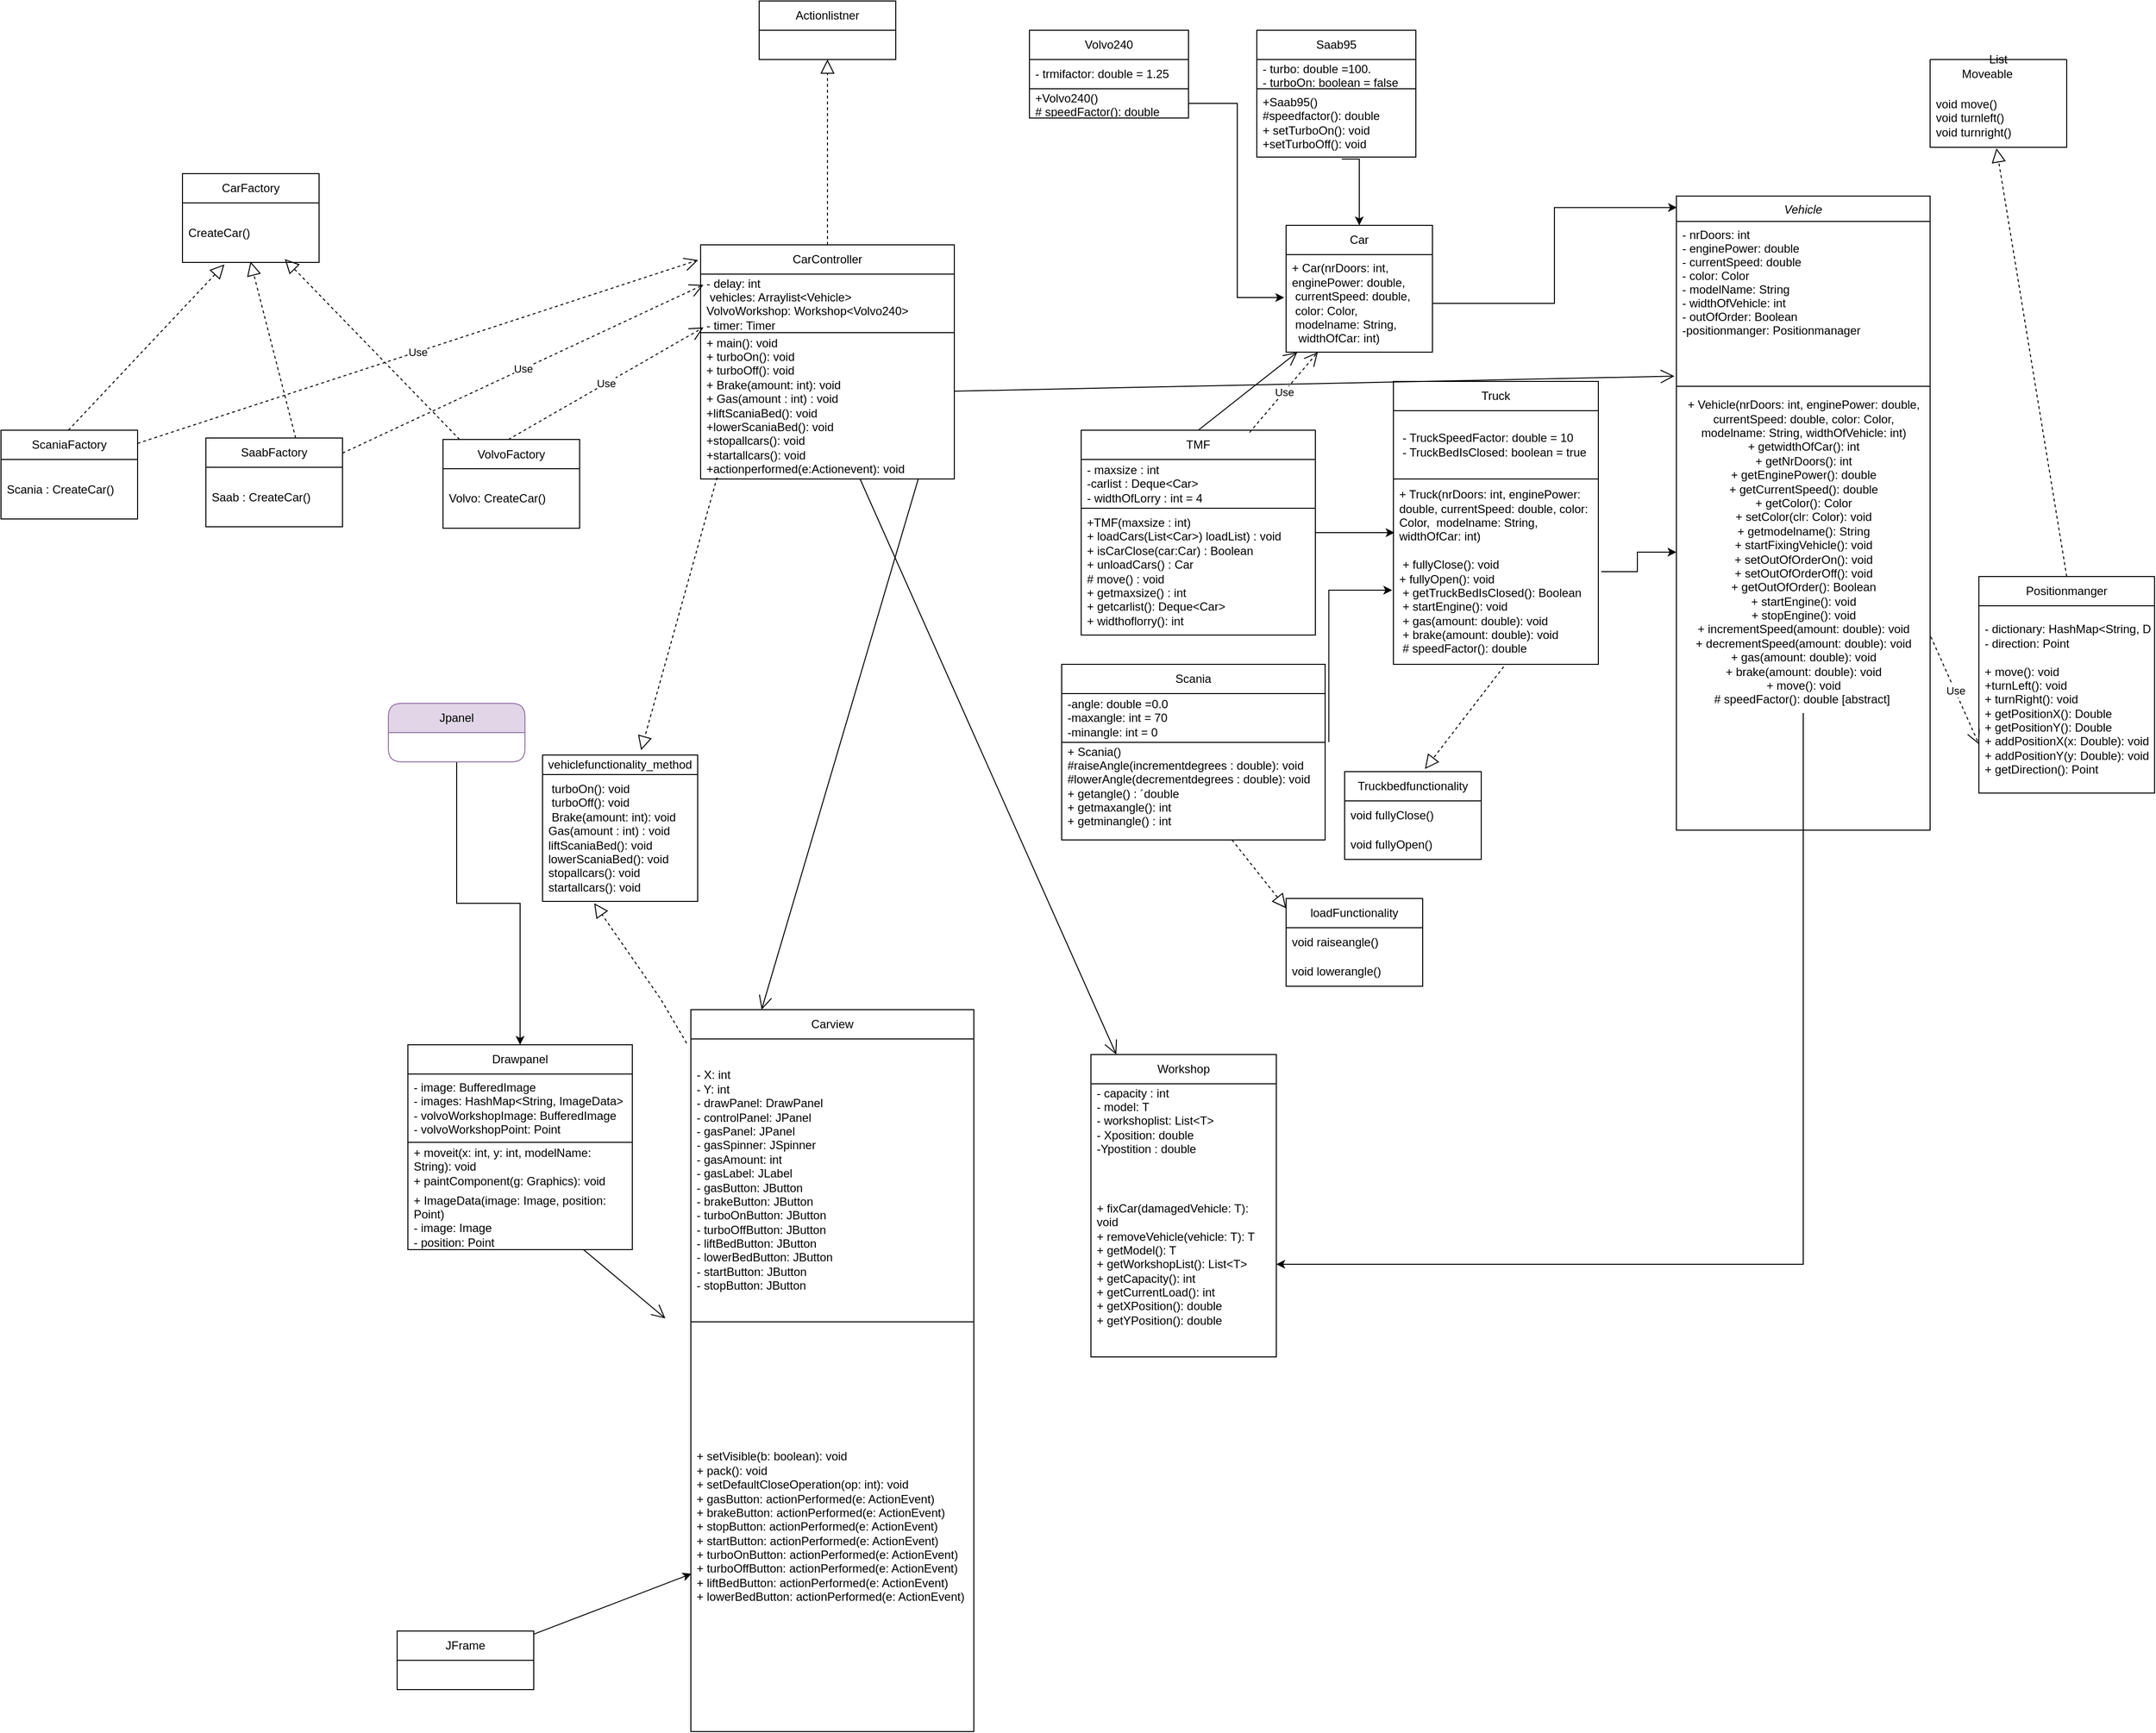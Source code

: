 <mxfile>
    <diagram id="C5RBs43oDa-KdzZeNtuy" name="Page-1">
        <mxGraphModel dx="2649" dy="1343" grid="0" gridSize="10" guides="1" tooltips="1" connect="1" arrows="1" fold="1" page="0" pageScale="1" pageWidth="827" pageHeight="1169" background="none" math="0" shadow="0">
            <root>
                <mxCell id="WIyWlLk6GJQsqaUBKTNV-0"/>
                <mxCell id="WIyWlLk6GJQsqaUBKTNV-1" parent="WIyWlLk6GJQsqaUBKTNV-0"/>
                <mxCell id="zkfFHV4jXpPFQw0GAbJ--0" value="Vehicle" style="swimlane;fontStyle=2;align=center;verticalAlign=top;childLayout=stackLayout;horizontal=1;startSize=26;horizontalStack=0;resizeParent=1;resizeLast=0;collapsible=1;marginBottom=0;rounded=0;shadow=0;strokeWidth=1;" parent="WIyWlLk6GJQsqaUBKTNV-1" vertex="1">
                    <mxGeometry x="180" y="-270" width="260" height="650" as="geometry">
                        <mxRectangle x="230" y="140" width="160" height="26" as="alternateBounds"/>
                    </mxGeometry>
                </mxCell>
                <mxCell id="zkfFHV4jXpPFQw0GAbJ--1" value="- nrDoors: int                                       &#xa;  - enginePower: double                                &#xa;  - currentSpeed: double                               &#xa;  - color: Color                                       &#xa;  - modelName: String                                  &#xa;  - widthOfVehicle: int&#xa;  - outOfOrder: Boolean&#xa;-positionmanger: Positionmanager" style="text;align=left;verticalAlign=top;spacingLeft=4;spacingRight=4;overflow=hidden;rotatable=0;points=[[0,0.5],[1,0.5]];portConstraint=eastwest;" parent="zkfFHV4jXpPFQw0GAbJ--0" vertex="1">
                    <mxGeometry y="26" width="260" height="164" as="geometry"/>
                </mxCell>
                <mxCell id="zkfFHV4jXpPFQw0GAbJ--4" value="" style="line;html=1;strokeWidth=1;align=left;verticalAlign=middle;spacingTop=-1;spacingLeft=3;spacingRight=3;rotatable=0;labelPosition=right;points=[];portConstraint=eastwest;" parent="zkfFHV4jXpPFQw0GAbJ--0" vertex="1">
                    <mxGeometry y="190" width="260" height="10" as="geometry"/>
                </mxCell>
                <mxCell id="5mUnr2l8FiMVsgKl3YdA-2" value="+ Vehicle(nrDoors: &lt;span class=&quot;hljs-type&quot;&gt;int&lt;/span&gt;, enginePower: &lt;span class=&quot;hljs-type&quot;&gt;double&lt;/span&gt;,         &lt;br&gt;             currentSpeed: &lt;span class=&quot;hljs-type&quot;&gt;double&lt;/span&gt;, color: Color,        &lt;br&gt;             modelname: String, widthOfVehicle: &lt;span class=&quot;hljs-type&quot;&gt;int&lt;/span&gt;)    &lt;br&gt;   + getwidthOfCar(): &lt;span class=&quot;hljs-type&quot;&gt;int&lt;/span&gt;                               &lt;br&gt;   + getNrDoors(): &lt;span class=&quot;hljs-type&quot;&gt;int&lt;/span&gt;                                  &lt;br&gt;   + getEnginePower(): &lt;span class=&quot;hljs-type&quot;&gt;double&lt;/span&gt;                           &lt;br&gt;   + getCurrentSpeed(): &lt;span class=&quot;hljs-type&quot;&gt;double&lt;/span&gt;                          &lt;br&gt;   + getColor(): Color                                  &lt;br&gt;   + setColor(clr: Color): &lt;span class=&quot;hljs-type&quot;&gt;void&lt;/span&gt;                         &lt;br&gt;   + getmodelname(): String                             &lt;br&gt;   + startFixingVehicle(): &lt;span class=&quot;hljs-type&quot;&gt;void&lt;/span&gt;                         &lt;br&gt;   + setOutOfOrderOn(): &lt;span class=&quot;hljs-type&quot;&gt;void&lt;/span&gt;                            &lt;br&gt;   + setOutOfOrderOff(): &lt;span class=&quot;hljs-type&quot;&gt;void&lt;/span&gt;                           &lt;br&gt;   + getOutOfOrder(): &lt;span class=&quot;hljs-type&quot;&gt;Boolean&lt;/span&gt;                           &lt;br&gt;   + startEngine(): &lt;span class=&quot;hljs-type&quot;&gt;void&lt;/span&gt;                                &lt;br&gt;   + stopEngine(): &lt;span class=&quot;hljs-type&quot;&gt;void&lt;/span&gt;                                 &lt;br&gt;   + incrementSpeed(amount: &lt;span class=&quot;hljs-type&quot;&gt;double&lt;/span&gt;): &lt;span class=&quot;hljs-type&quot;&gt;void&lt;/span&gt;              &lt;br&gt;   + decrementSpeed(amount: &lt;span class=&quot;hljs-type&quot;&gt;double&lt;/span&gt;): &lt;span class=&quot;hljs-type&quot;&gt;void&lt;/span&gt;              &lt;br&gt;   + gas(amount: &lt;span class=&quot;hljs-type&quot;&gt;double&lt;/span&gt;): &lt;span class=&quot;hljs-type&quot;&gt;void&lt;/span&gt;                          &lt;br&gt;   + brake(amount: &lt;span class=&quot;hljs-type&quot;&gt;double&lt;/span&gt;): &lt;span class=&quot;hljs-type&quot;&gt;void&lt;/span&gt;                        &lt;br&gt;   + &lt;span class=&quot;hljs-keyword&quot;&gt;move&lt;/span&gt;(): &lt;span class=&quot;hljs-type&quot;&gt;void&lt;/span&gt;&lt;br&gt;   # speedFactor(): &lt;span class=&quot;hljs-type&quot;&gt;double&lt;/span&gt; [abstract]&amp;nbsp;" style="text;html=1;align=center;verticalAlign=middle;resizable=0;points=[];autosize=1;strokeColor=none;fillColor=none;" parent="zkfFHV4jXpPFQw0GAbJ--0" vertex="1">
                    <mxGeometry y="200" width="260" height="330" as="geometry"/>
                </mxCell>
                <mxCell id="5mUnr2l8FiMVsgKl3YdA-3" value="Car" style="swimlane;fontStyle=0;childLayout=stackLayout;horizontal=1;startSize=30;horizontalStack=0;resizeParent=1;resizeParentMax=0;resizeLast=0;collapsible=1;marginBottom=0;whiteSpace=wrap;html=1;" parent="WIyWlLk6GJQsqaUBKTNV-1" vertex="1">
                    <mxGeometry x="-220" y="-240" width="150" height="130" as="geometry">
                        <mxRectangle x="-220" y="-160" width="60" height="30" as="alternateBounds"/>
                    </mxGeometry>
                </mxCell>
                <mxCell id="5mUnr2l8FiMVsgKl3YdA-4" value="+ Car(nrDoors: &lt;span class=&quot;hljs-type&quot;&gt;int&lt;/span&gt;,&amp;nbsp;&lt;br&gt;enginePower: &lt;span class=&quot;hljs-type&quot;&gt;double&lt;/span&gt;,&amp;nbsp;&lt;br&gt;&amp;nbsp;currentSpeed: &lt;span class=&quot;hljs-type&quot;&gt;double&lt;/span&gt;,&lt;br&gt;&amp;nbsp;color: Color,&amp;nbsp;&lt;br&gt;&amp;nbsp;modelname: String,&amp;nbsp;&lt;br&gt;&amp;nbsp; widthOfCar: &lt;span class=&quot;hljs-type&quot;&gt;int&lt;/span&gt;)&amp;nbsp;&amp;nbsp;" style="text;strokeColor=none;fillColor=none;align=left;verticalAlign=middle;spacingLeft=4;spacingRight=4;overflow=hidden;points=[[0,0.5],[1,0.5]];portConstraint=eastwest;rotatable=0;whiteSpace=wrap;html=1;" parent="5mUnr2l8FiMVsgKl3YdA-3" vertex="1">
                    <mxGeometry y="30" width="150" height="100" as="geometry"/>
                </mxCell>
                <mxCell id="5mUnr2l8FiMVsgKl3YdA-10" style="edgeStyle=orthogonalEdgeStyle;rounded=0;orthogonalLoop=1;jettySize=auto;html=1;exitX=1;exitY=0.5;exitDx=0;exitDy=0;entryX=0.002;entryY=0.018;entryDx=0;entryDy=0;entryPerimeter=0;" parent="WIyWlLk6GJQsqaUBKTNV-1" source="5mUnr2l8FiMVsgKl3YdA-4" target="zkfFHV4jXpPFQw0GAbJ--0" edge="1">
                    <mxGeometry relative="1" as="geometry"/>
                </mxCell>
                <mxCell id="5mUnr2l8FiMVsgKl3YdA-11" value="Truck" style="swimlane;fontStyle=0;childLayout=stackLayout;horizontal=1;startSize=30;horizontalStack=0;resizeParent=1;resizeParentMax=0;resizeLast=0;collapsible=1;marginBottom=0;whiteSpace=wrap;html=1;" parent="WIyWlLk6GJQsqaUBKTNV-1" vertex="1">
                    <mxGeometry x="-110" y="-80" width="210" height="290" as="geometry"/>
                </mxCell>
                <mxCell id="5mUnr2l8FiMVsgKl3YdA-12" value="&amp;nbsp;- TruckSpeedFactor: &lt;span class=&quot;hljs-type&quot;&gt;double&lt;/span&gt; = &lt;span class=&quot;hljs-number&quot;&gt;10&lt;/span&gt;&amp;nbsp;&lt;br&gt;&amp;nbsp;- TruckBedIsClosed: &lt;span class=&quot;hljs-type&quot;&gt;boolean&lt;/span&gt; = true" style="text;strokeColor=none;fillColor=none;align=left;verticalAlign=middle;spacingLeft=4;spacingRight=4;overflow=hidden;points=[[0,0.5],[1,0.5]];portConstraint=eastwest;rotatable=0;whiteSpace=wrap;html=1;" parent="5mUnr2l8FiMVsgKl3YdA-11" vertex="1">
                    <mxGeometry y="30" width="210" height="70" as="geometry"/>
                </mxCell>
                <mxCell id="5mUnr2l8FiMVsgKl3YdA-14" value="+ Truck(nrDoors: &lt;span class=&quot;hljs-type&quot;&gt;int&lt;/span&gt;, enginePower: &lt;span class=&quot;hljs-type&quot;&gt;double&lt;/span&gt;, currentSpeed: &lt;span class=&quot;hljs-type&quot;&gt;double&lt;/span&gt;, color: Color,&amp;nbsp;&amp;nbsp;modelname: String, widthOfCar: &lt;span class=&quot;hljs-type&quot;&gt;int&lt;/span&gt;)&amp;nbsp;&lt;div&gt;&lt;br&gt;&lt;/div&gt;&lt;div&gt;&amp;nbsp;+ fullyClose(): &lt;span class=&quot;hljs-type&quot;&gt;void&lt;/span&gt;&amp;nbsp;&amp;nbsp;&lt;/div&gt;&lt;div&gt;+ fullyOpen(): &lt;span class=&quot;hljs-type&quot;&gt;void&lt;/span&gt;&amp;nbsp;&lt;/div&gt;&lt;div&gt;&amp;nbsp;+ getTruckBedIsClosed(): &lt;span class=&quot;hljs-type&quot;&gt;Boolean&lt;/span&gt;&amp;nbsp;&lt;br&gt;&amp;nbsp;+ startEngine(): &lt;span class=&quot;hljs-type&quot;&gt;void&lt;/span&gt;&amp;nbsp;&lt;br&gt;&amp;nbsp;+ gas(amount: &lt;span class=&quot;hljs-type&quot;&gt;double&lt;/span&gt;): &lt;span class=&quot;hljs-type&quot;&gt;void&lt;/span&gt;&amp;nbsp;&lt;br&gt;&amp;nbsp;+ brake(amount: &lt;span class=&quot;hljs-type&quot;&gt;double&lt;/span&gt;): &lt;span class=&quot;hljs-type&quot;&gt;void&lt;/span&gt;&amp;nbsp;&lt;br&gt;&amp;nbsp;# speedFactor(): &lt;span class=&quot;hljs-type&quot;&gt;double&lt;/span&gt;&lt;/div&gt;" style="text;strokeColor=default;fillColor=none;align=left;verticalAlign=middle;spacingLeft=4;spacingRight=4;overflow=hidden;points=[[0,0.5],[1,0.5]];portConstraint=eastwest;rotatable=0;whiteSpace=wrap;html=1;perimeterSpacing=3;" parent="5mUnr2l8FiMVsgKl3YdA-11" vertex="1">
                    <mxGeometry y="100" width="210" height="190" as="geometry"/>
                </mxCell>
                <mxCell id="5mUnr2l8FiMVsgKl3YdA-16" style="edgeStyle=orthogonalEdgeStyle;rounded=0;orthogonalLoop=1;jettySize=auto;html=1;exitX=1;exitY=0.5;exitDx=0;exitDy=0;" parent="WIyWlLk6GJQsqaUBKTNV-1" source="5mUnr2l8FiMVsgKl3YdA-14" target="5mUnr2l8FiMVsgKl3YdA-2" edge="1">
                    <mxGeometry relative="1" as="geometry"/>
                </mxCell>
                <mxCell id="5mUnr2l8FiMVsgKl3YdA-18" value="Truckbedfunctionality" style="swimlane;fontStyle=0;childLayout=stackLayout;horizontal=1;startSize=30;horizontalStack=0;resizeParent=1;resizeParentMax=0;resizeLast=0;collapsible=1;marginBottom=0;whiteSpace=wrap;html=1;" parent="WIyWlLk6GJQsqaUBKTNV-1" vertex="1">
                    <mxGeometry x="-160" y="320" width="140" height="90" as="geometry"/>
                </mxCell>
                <mxCell id="5mUnr2l8FiMVsgKl3YdA-19" value="void fullyClose()" style="text;strokeColor=none;fillColor=none;align=left;verticalAlign=middle;spacingLeft=4;spacingRight=4;overflow=hidden;points=[[0,0.5],[1,0.5]];portConstraint=eastwest;rotatable=0;whiteSpace=wrap;html=1;" parent="5mUnr2l8FiMVsgKl3YdA-18" vertex="1">
                    <mxGeometry y="30" width="140" height="30" as="geometry"/>
                </mxCell>
                <mxCell id="5mUnr2l8FiMVsgKl3YdA-20" value="void fullyOpen()" style="text;strokeColor=none;fillColor=none;align=left;verticalAlign=middle;spacingLeft=4;spacingRight=4;overflow=hidden;points=[[0,0.5],[1,0.5]];portConstraint=eastwest;rotatable=0;whiteSpace=wrap;html=1;" parent="5mUnr2l8FiMVsgKl3YdA-18" vertex="1">
                    <mxGeometry y="60" width="140" height="30" as="geometry"/>
                </mxCell>
                <mxCell id="5mUnr2l8FiMVsgKl3YdA-24" value="" style="endArrow=block;dashed=1;endFill=0;endSize=12;html=1;rounded=0;entryX=0.588;entryY=-0.03;entryDx=0;entryDy=0;entryPerimeter=0;exitX=0.537;exitY=0.997;exitDx=0;exitDy=0;exitPerimeter=0;" parent="WIyWlLk6GJQsqaUBKTNV-1" source="5mUnr2l8FiMVsgKl3YdA-14" target="5mUnr2l8FiMVsgKl3YdA-18" edge="1">
                    <mxGeometry width="160" relative="1" as="geometry">
                        <mxPoint x="-195" y="280" as="sourcePoint"/>
                        <mxPoint x="-35" y="280" as="targetPoint"/>
                    </mxGeometry>
                </mxCell>
                <mxCell id="5mUnr2l8FiMVsgKl3YdA-25" value="List" style="swimlane;fontStyle=0;childLayout=stackLayout;horizontal=1;startSize=0;horizontalStack=0;resizeParent=1;resizeParentMax=0;resizeLast=0;collapsible=1;marginBottom=0;whiteSpace=wrap;html=1;" parent="WIyWlLk6GJQsqaUBKTNV-1" vertex="1">
                    <mxGeometry x="440" y="-410" width="140" height="90" as="geometry"/>
                </mxCell>
                <mxCell id="5mUnr2l8FiMVsgKl3YdA-26" value="&amp;nbsp; &amp;nbsp; &amp;nbsp; &amp;nbsp; Moveable" style="text;strokeColor=none;fillColor=none;align=left;verticalAlign=middle;spacingLeft=4;spacingRight=4;overflow=hidden;points=[[0,0.5],[1,0.5]];portConstraint=eastwest;rotatable=0;whiteSpace=wrap;html=1;" parent="5mUnr2l8FiMVsgKl3YdA-25" vertex="1">
                    <mxGeometry width="140" height="30" as="geometry"/>
                </mxCell>
                <mxCell id="5mUnr2l8FiMVsgKl3YdA-27" value="void move()&lt;div&gt;void turnleft()&lt;/div&gt;&lt;div&gt;void turnright()&lt;/div&gt;" style="text;strokeColor=none;fillColor=none;align=left;verticalAlign=middle;spacingLeft=4;spacingRight=4;overflow=hidden;points=[[0,0.5],[1,0.5]];portConstraint=eastwest;rotatable=0;whiteSpace=wrap;html=1;" parent="5mUnr2l8FiMVsgKl3YdA-25" vertex="1">
                    <mxGeometry y="30" width="140" height="60" as="geometry"/>
                </mxCell>
                <mxCell id="5mUnr2l8FiMVsgKl3YdA-29" value="" style="endArrow=block;dashed=1;endFill=0;endSize=12;html=1;rounded=0;entryX=0.486;entryY=1.017;entryDx=0;entryDy=0;entryPerimeter=0;exitX=0.5;exitY=0;exitDx=0;exitDy=0;" parent="WIyWlLk6GJQsqaUBKTNV-1" source="fRvH9d7Fl_Srh9VhOspa-0" target="5mUnr2l8FiMVsgKl3YdA-27" edge="1">
                    <mxGeometry width="160" relative="1" as="geometry">
                        <mxPoint x="490" y="-230" as="sourcePoint"/>
                        <mxPoint x="509" y="-174" as="targetPoint"/>
                    </mxGeometry>
                </mxCell>
                <mxCell id="5mUnr2l8FiMVsgKl3YdA-30" value="Volvo240" style="swimlane;fontStyle=0;childLayout=stackLayout;horizontal=1;startSize=30;horizontalStack=0;resizeParent=1;resizeParentMax=0;resizeLast=0;collapsible=1;marginBottom=0;whiteSpace=wrap;html=1;" parent="WIyWlLk6GJQsqaUBKTNV-1" vertex="1">
                    <mxGeometry x="-483" y="-440" width="163" height="90" as="geometry"/>
                </mxCell>
                <mxCell id="5mUnr2l8FiMVsgKl3YdA-31" value="- trmifactor: double = 1.25" style="text;strokeColor=none;fillColor=none;align=left;verticalAlign=middle;spacingLeft=4;spacingRight=4;overflow=hidden;points=[[0,0.5],[1,0.5]];portConstraint=eastwest;rotatable=0;whiteSpace=wrap;html=1;" parent="5mUnr2l8FiMVsgKl3YdA-30" vertex="1">
                    <mxGeometry y="30" width="163" height="30" as="geometry"/>
                </mxCell>
                <mxCell id="5mUnr2l8FiMVsgKl3YdA-32" value="+Volvo240()&lt;div&gt;# speedFactor(): double&lt;/div&gt;" style="text;strokeColor=default;fillColor=none;align=left;verticalAlign=middle;spacingLeft=4;spacingRight=4;overflow=hidden;points=[[0,0.5],[1,0.5]];portConstraint=eastwest;rotatable=0;whiteSpace=wrap;html=1;" parent="5mUnr2l8FiMVsgKl3YdA-30" vertex="1">
                    <mxGeometry y="60" width="163" height="30" as="geometry"/>
                </mxCell>
                <mxCell id="MykYhQcLywwxDMIYupO4-1" style="edgeStyle=orthogonalEdgeStyle;rounded=0;orthogonalLoop=1;jettySize=auto;html=1;entryX=-0.013;entryY=0.44;entryDx=0;entryDy=0;entryPerimeter=0;" parent="WIyWlLk6GJQsqaUBKTNV-1" source="5mUnr2l8FiMVsgKl3YdA-32" target="5mUnr2l8FiMVsgKl3YdA-4" edge="1">
                    <mxGeometry relative="1" as="geometry"/>
                </mxCell>
                <mxCell id="MykYhQcLywwxDMIYupO4-2" value="Saab95" style="swimlane;fontStyle=0;childLayout=stackLayout;horizontal=1;startSize=30;horizontalStack=0;resizeParent=1;resizeParentMax=0;resizeLast=0;collapsible=1;marginBottom=0;whiteSpace=wrap;html=1;" parent="WIyWlLk6GJQsqaUBKTNV-1" vertex="1">
                    <mxGeometry x="-250" y="-440" width="163" height="130" as="geometry"/>
                </mxCell>
                <mxCell id="MykYhQcLywwxDMIYupO4-3" value="- turbo: double =100.&lt;div&gt;- turboOn: boolean = false&lt;/div&gt;" style="text;strokeColor=none;fillColor=none;align=left;verticalAlign=middle;spacingLeft=4;spacingRight=4;overflow=hidden;points=[[0,0.5],[1,0.5]];portConstraint=eastwest;rotatable=0;whiteSpace=wrap;html=1;" parent="MykYhQcLywwxDMIYupO4-2" vertex="1">
                    <mxGeometry y="30" width="163" height="30" as="geometry"/>
                </mxCell>
                <mxCell id="MykYhQcLywwxDMIYupO4-4" value="+Saab95()&lt;div&gt;#speedfactor(): double&lt;/div&gt;&lt;div&gt;+ setTurboOn(): void&lt;/div&gt;&lt;div&gt;+setTurboOff(): void&lt;/div&gt;" style="text;strokeColor=default;fillColor=none;align=left;verticalAlign=middle;spacingLeft=4;spacingRight=4;overflow=hidden;points=[[0,0.5],[1,0.5]];portConstraint=eastwest;rotatable=0;whiteSpace=wrap;html=1;" parent="MykYhQcLywwxDMIYupO4-2" vertex="1">
                    <mxGeometry y="60" width="163" height="70" as="geometry"/>
                </mxCell>
                <mxCell id="MykYhQcLywwxDMIYupO4-5" style="edgeStyle=orthogonalEdgeStyle;rounded=0;orthogonalLoop=1;jettySize=auto;html=1;entryX=0.5;entryY=0;entryDx=0;entryDy=0;exitX=0.534;exitY=1.029;exitDx=0;exitDy=0;exitPerimeter=0;" parent="WIyWlLk6GJQsqaUBKTNV-1" source="MykYhQcLywwxDMIYupO4-4" target="5mUnr2l8FiMVsgKl3YdA-3" edge="1">
                    <mxGeometry relative="1" as="geometry">
                        <mxPoint x="-40" y="-370" as="sourcePoint"/>
                        <mxPoint x="58" y="-171" as="targetPoint"/>
                        <Array as="points">
                            <mxPoint x="-145" y="-308"/>
                        </Array>
                    </mxGeometry>
                </mxCell>
                <mxCell id="MykYhQcLywwxDMIYupO4-10" style="edgeStyle=orthogonalEdgeStyle;rounded=0;orthogonalLoop=1;jettySize=auto;html=1;exitX=1.014;exitY=-0.003;exitDx=0;exitDy=0;exitPerimeter=0;entryX=0.008;entryY=0.597;entryDx=0;entryDy=0;entryPerimeter=0;" parent="WIyWlLk6GJQsqaUBKTNV-1" source="MykYhQcLywwxDMIYupO4-9" target="5mUnr2l8FiMVsgKl3YdA-14" edge="1">
                    <mxGeometry relative="1" as="geometry"/>
                </mxCell>
                <mxCell id="MykYhQcLywwxDMIYupO4-6" value="Scania" style="swimlane;fontStyle=0;childLayout=stackLayout;horizontal=1;startSize=30;horizontalStack=0;resizeParent=1;resizeParentMax=0;resizeLast=0;collapsible=1;marginBottom=0;whiteSpace=wrap;html=1;" parent="WIyWlLk6GJQsqaUBKTNV-1" vertex="1">
                    <mxGeometry x="-450" y="210" width="270" height="180" as="geometry"/>
                </mxCell>
                <mxCell id="MykYhQcLywwxDMIYupO4-8" value="-angle: double =0.0&lt;div&gt;-maxangle: int = 70&lt;/div&gt;&lt;div&gt;-minangle: int = 0&lt;/div&gt;" style="text;strokeColor=default;fillColor=none;align=left;verticalAlign=middle;spacingLeft=4;spacingRight=4;overflow=hidden;points=[[0,0.5],[1,0.5]];portConstraint=eastwest;rotatable=0;whiteSpace=wrap;html=1;" parent="MykYhQcLywwxDMIYupO4-6" vertex="1">
                    <mxGeometry y="30" width="270" height="50" as="geometry"/>
                </mxCell>
                <mxCell id="MykYhQcLywwxDMIYupO4-9" value="+ Scania()&lt;div&gt;#raiseAngle(incrementdegrees : double): void&lt;/div&gt;&lt;div&gt;#lowerAngle(decrementdegrees : double): void&lt;/div&gt;&lt;div&gt;+ getangle() : ´double&lt;/div&gt;&lt;div&gt;+ getmaxangle(): int&lt;/div&gt;&lt;div&gt;+ getminangle() : int&amp;nbsp;&lt;/div&gt;&lt;div&gt;&lt;br&gt;&lt;/div&gt;" style="text;strokeColor=none;fillColor=none;align=left;verticalAlign=middle;spacingLeft=4;spacingRight=4;overflow=hidden;points=[[0,0.5],[1,0.5]];portConstraint=eastwest;rotatable=0;whiteSpace=wrap;html=1;" parent="MykYhQcLywwxDMIYupO4-6" vertex="1">
                    <mxGeometry y="80" width="270" height="100" as="geometry"/>
                </mxCell>
                <mxCell id="MykYhQcLywwxDMIYupO4-11" value="loadFunctionality" style="swimlane;fontStyle=0;childLayout=stackLayout;horizontal=1;startSize=30;horizontalStack=0;resizeParent=1;resizeParentMax=0;resizeLast=0;collapsible=1;marginBottom=0;whiteSpace=wrap;html=1;" parent="WIyWlLk6GJQsqaUBKTNV-1" vertex="1">
                    <mxGeometry x="-220" y="450" width="140" height="90" as="geometry"/>
                </mxCell>
                <mxCell id="MykYhQcLywwxDMIYupO4-12" value="void raiseangle()" style="text;strokeColor=none;fillColor=none;align=left;verticalAlign=middle;spacingLeft=4;spacingRight=4;overflow=hidden;points=[[0,0.5],[1,0.5]];portConstraint=eastwest;rotatable=0;whiteSpace=wrap;html=1;" parent="MykYhQcLywwxDMIYupO4-11" vertex="1">
                    <mxGeometry y="30" width="140" height="30" as="geometry"/>
                </mxCell>
                <mxCell id="MykYhQcLywwxDMIYupO4-13" value="void lowerangle()" style="text;strokeColor=none;fillColor=none;align=left;verticalAlign=middle;spacingLeft=4;spacingRight=4;overflow=hidden;points=[[0,0.5],[1,0.5]];portConstraint=eastwest;rotatable=0;whiteSpace=wrap;html=1;" parent="MykYhQcLywwxDMIYupO4-11" vertex="1">
                    <mxGeometry y="60" width="140" height="30" as="geometry"/>
                </mxCell>
                <mxCell id="MykYhQcLywwxDMIYupO4-14" value="" style="endArrow=block;dashed=1;endFill=0;endSize=12;html=1;rounded=0;" parent="WIyWlLk6GJQsqaUBKTNV-1" source="MykYhQcLywwxDMIYupO4-9" edge="1">
                    <mxGeometry width="160" relative="1" as="geometry">
                        <mxPoint x="620" y="-460" as="sourcePoint"/>
                        <mxPoint x="-220" y="460" as="targetPoint"/>
                    </mxGeometry>
                </mxCell>
                <mxCell id="MykYhQcLywwxDMIYupO4-15" value="TMF" style="swimlane;fontStyle=0;childLayout=stackLayout;horizontal=1;startSize=30;horizontalStack=0;resizeParent=1;resizeParentMax=0;resizeLast=0;collapsible=1;marginBottom=0;whiteSpace=wrap;html=1;" parent="WIyWlLk6GJQsqaUBKTNV-1" vertex="1">
                    <mxGeometry x="-430" y="-30" width="240" height="210" as="geometry"/>
                </mxCell>
                <mxCell id="MykYhQcLywwxDMIYupO4-16" value="- maxsize : int&lt;div&gt;-carlist : Deque&amp;lt;Car&amp;gt;&lt;/div&gt;&lt;div&gt;- widthOfLorry : int = 4&lt;/div&gt;" style="text;strokeColor=default;fillColor=none;align=left;verticalAlign=middle;spacingLeft=4;spacingRight=4;overflow=hidden;points=[[0,0.5],[1,0.5]];portConstraint=eastwest;rotatable=0;whiteSpace=wrap;html=1;" parent="MykYhQcLywwxDMIYupO4-15" vertex="1">
                    <mxGeometry y="30" width="240" height="50" as="geometry"/>
                </mxCell>
                <mxCell id="MykYhQcLywwxDMIYupO4-17" value="+TMF(maxsize : int)&lt;div&gt;+ loadCars(List&amp;lt;Car&amp;gt;) loadList) : void&lt;/div&gt;&lt;div&gt;+ isCarClose(car:Car) : Boolean&lt;/div&gt;&lt;div&gt;+ unloadCars() : Car&lt;/div&gt;&lt;div&gt;# move() : void&lt;/div&gt;&lt;div&gt;+ getmaxsize() : int&lt;/div&gt;&lt;div&gt;+ getcarlist(): Deque&amp;lt;Car&amp;gt;&lt;/div&gt;&lt;div&gt;+ widthoflorry(): int&lt;/div&gt;" style="text;strokeColor=none;fillColor=none;align=left;verticalAlign=middle;spacingLeft=4;spacingRight=4;overflow=hidden;points=[[0,0.5],[1,0.5]];portConstraint=eastwest;rotatable=0;whiteSpace=wrap;html=1;" parent="MykYhQcLywwxDMIYupO4-15" vertex="1">
                    <mxGeometry y="80" width="240" height="130" as="geometry"/>
                </mxCell>
                <mxCell id="MykYhQcLywwxDMIYupO4-19" style="edgeStyle=orthogonalEdgeStyle;rounded=0;orthogonalLoop=1;jettySize=auto;html=1;entryX=0.019;entryY=0.296;entryDx=0;entryDy=0;entryPerimeter=0;" parent="WIyWlLk6GJQsqaUBKTNV-1" source="MykYhQcLywwxDMIYupO4-15" target="5mUnr2l8FiMVsgKl3YdA-14" edge="1">
                    <mxGeometry relative="1" as="geometry"/>
                </mxCell>
                <mxCell id="rV6QF6fbAEuyPAtQNxwi-1" value="CarController" style="swimlane;fontStyle=0;childLayout=stackLayout;horizontal=1;startSize=30;horizontalStack=0;resizeParent=1;resizeParentMax=0;resizeLast=0;collapsible=1;marginBottom=0;whiteSpace=wrap;html=1;" parent="WIyWlLk6GJQsqaUBKTNV-1" vertex="1">
                    <mxGeometry x="-820" y="-220" width="260" height="240" as="geometry"/>
                </mxCell>
                <mxCell id="rV6QF6fbAEuyPAtQNxwi-2" value="- delay: int&lt;div&gt;&amp;nbsp;vehicles: Arraylist&amp;lt;Vehicle&amp;gt;&lt;/div&gt;&lt;div&gt;VolvoWorkshop: Workshop&amp;lt;Volvo240&amp;gt;&lt;/div&gt;&lt;div&gt;- timer: Timer&lt;/div&gt;&lt;div&gt;frame: carview&lt;/div&gt;&lt;div&gt;&lt;br&gt;&lt;/div&gt;" style="text;strokeColor=default;fillColor=none;align=left;verticalAlign=middle;spacingLeft=4;spacingRight=4;overflow=hidden;points=[[0,0.5],[1,0.5]];portConstraint=eastwest;rotatable=0;whiteSpace=wrap;html=1;" parent="rV6QF6fbAEuyPAtQNxwi-1" vertex="1">
                    <mxGeometry y="30" width="260" height="60" as="geometry"/>
                </mxCell>
                <mxCell id="rV6QF6fbAEuyPAtQNxwi-3" value="+ main(): void&lt;div&gt;+ turboOn(): void&lt;/div&gt;&lt;div&gt;+ turboOff(): void&lt;/div&gt;&lt;div&gt;+ Brake(amount: int): void&lt;/div&gt;&lt;div&gt;+ Gas(amount : int) : void&lt;/div&gt;&lt;div&gt;+liftScaniaBed(): void&lt;/div&gt;&lt;div&gt;+lowerScaniaBed(): void&lt;/div&gt;&lt;div&gt;+stopallcars(): void&lt;/div&gt;&lt;div&gt;+startallcars(): void&lt;/div&gt;&lt;div&gt;+actionperformed(&lt;span style=&quot;background-color: transparent; color: light-dark(rgb(0, 0, 0), rgb(255, 255, 255));&quot;&gt;e:Actionevent&lt;/span&gt;&lt;span style=&quot;background-color: transparent; color: light-dark(rgb(0, 0, 0), rgb(255, 255, 255));&quot;&gt;): void&lt;/span&gt;&lt;/div&gt;" style="text;strokeColor=default;fillColor=none;align=left;verticalAlign=middle;spacingLeft=4;spacingRight=4;overflow=hidden;points=[[0,0.5],[1,0.5]];portConstraint=eastwest;rotatable=0;whiteSpace=wrap;html=1;" parent="rV6QF6fbAEuyPAtQNxwi-1" vertex="1">
                    <mxGeometry y="90" width="260" height="150" as="geometry"/>
                </mxCell>
                <mxCell id="rV6QF6fbAEuyPAtQNxwi-5" value="Actionlistner" style="swimlane;fontStyle=0;childLayout=stackLayout;horizontal=1;startSize=30;horizontalStack=0;resizeParent=1;resizeParentMax=0;resizeLast=0;collapsible=1;marginBottom=0;whiteSpace=wrap;html=1;" parent="WIyWlLk6GJQsqaUBKTNV-1" vertex="1">
                    <mxGeometry x="-760" y="-470" width="140" height="60" as="geometry"/>
                </mxCell>
                <mxCell id="rV6QF6fbAEuyPAtQNxwi-10" value="" style="endArrow=block;dashed=1;endFill=0;endSize=12;html=1;rounded=0;entryX=0.5;entryY=1;entryDx=0;entryDy=0;" parent="WIyWlLk6GJQsqaUBKTNV-1" source="rV6QF6fbAEuyPAtQNxwi-1" target="rV6QF6fbAEuyPAtQNxwi-5" edge="1">
                    <mxGeometry width="160" relative="1" as="geometry">
                        <mxPoint x="-650" y="-250" as="sourcePoint"/>
                        <mxPoint x="-490" y="-250" as="targetPoint"/>
                    </mxGeometry>
                </mxCell>
                <mxCell id="rV6QF6fbAEuyPAtQNxwi-12" value="" style="endArrow=open;endFill=1;endSize=12;html=1;rounded=0;exitX=0.5;exitY=0;exitDx=0;exitDy=0;" parent="WIyWlLk6GJQsqaUBKTNV-1" source="MykYhQcLywwxDMIYupO4-15" target="5mUnr2l8FiMVsgKl3YdA-4" edge="1">
                    <mxGeometry width="160" relative="1" as="geometry">
                        <mxPoint x="-481.5" y="-130" as="sourcePoint"/>
                        <mxPoint x="-150" y="-100" as="targetPoint"/>
                    </mxGeometry>
                </mxCell>
                <mxCell id="rV6QF6fbAEuyPAtQNxwi-13" value="" style="endArrow=open;endFill=1;endSize=12;html=1;rounded=0;exitX=0.5;exitY=0;exitDx=0;exitDy=0;entryX=-0.008;entryY=0.967;entryDx=0;entryDy=0;entryPerimeter=0;" parent="WIyWlLk6GJQsqaUBKTNV-1" target="zkfFHV4jXpPFQw0GAbJ--1" edge="1">
                    <mxGeometry width="160" relative="1" as="geometry">
                        <mxPoint x="-560" y="-70" as="sourcePoint"/>
                        <mxPoint x="-400" y="-140" as="targetPoint"/>
                    </mxGeometry>
                </mxCell>
                <mxCell id="rV6QF6fbAEuyPAtQNxwi-14" value="" style="endArrow=open;endFill=1;endSize=12;html=1;rounded=0;" parent="WIyWlLk6GJQsqaUBKTNV-1" source="rV6QF6fbAEuyPAtQNxwi-3" target="rV6QF6fbAEuyPAtQNxwi-15" edge="1">
                    <mxGeometry width="160" relative="1" as="geometry">
                        <mxPoint x="-605.5" y="132.09" as="sourcePoint"/>
                        <mxPoint x="-570" y="170" as="targetPoint"/>
                    </mxGeometry>
                </mxCell>
                <mxCell id="rV6QF6fbAEuyPAtQNxwi-15" value="Workshop" style="swimlane;fontStyle=0;childLayout=stackLayout;horizontal=1;startSize=30;horizontalStack=0;resizeParent=1;resizeParentMax=0;resizeLast=0;collapsible=1;marginBottom=0;whiteSpace=wrap;html=1;" parent="WIyWlLk6GJQsqaUBKTNV-1" vertex="1">
                    <mxGeometry x="-420" y="610" width="190" height="310" as="geometry"/>
                </mxCell>
                <mxCell id="rV6QF6fbAEuyPAtQNxwi-16" value="- capacity : int&lt;div&gt;- model: T&lt;/div&gt;&lt;div&gt;- workshoplist: List&amp;lt;T&amp;gt;&lt;/div&gt;&lt;div&gt;- Xposition: double&lt;/div&gt;&lt;div&gt;-Ypostition : double&lt;/div&gt;&lt;div&gt;&lt;br&gt;&lt;/div&gt;" style="text;strokeColor=none;fillColor=none;align=left;verticalAlign=middle;spacingLeft=4;spacingRight=4;overflow=hidden;points=[[0,0.5],[1,0.5]];portConstraint=eastwest;rotatable=0;whiteSpace=wrap;html=1;" parent="rV6QF6fbAEuyPAtQNxwi-15" vertex="1">
                    <mxGeometry y="30" width="190" height="90" as="geometry"/>
                </mxCell>
                <mxCell id="rV6QF6fbAEuyPAtQNxwi-17" value="+ &lt;span class=&quot;hljs-title function_ invoke__&quot;&gt;fixCar&lt;/span&gt;(&lt;span class=&quot;hljs-attr&quot;&gt;damagedVehicle&lt;/span&gt;: T): &lt;span class=&quot;hljs-keyword&quot;&gt;void&lt;/span&gt;  &lt;br/&gt;+ &lt;span class=&quot;hljs-title function_ invoke__&quot;&gt;removeVehicle&lt;/span&gt;(&lt;span class=&quot;hljs-attr&quot;&gt;vehicle&lt;/span&gt;: T): T  &lt;br/&gt;+ &lt;span class=&quot;hljs-title function_ invoke__&quot;&gt;getModel&lt;/span&gt;(): T  &lt;br/&gt;+ &lt;span class=&quot;hljs-title function_ invoke__&quot;&gt;getWorkshopList&lt;/span&gt;(): List&amp;lt;T&amp;gt;  &lt;br/&gt;+ &lt;span class=&quot;hljs-title function_ invoke__&quot;&gt;getCapacity&lt;/span&gt;(): &lt;span class=&quot;hljs-keyword&quot;&gt;int&lt;/span&gt;  &lt;br/&gt;+ &lt;span class=&quot;hljs-title function_ invoke__&quot;&gt;getCurrentLoad&lt;/span&gt;(): &lt;span class=&quot;hljs-keyword&quot;&gt;int&lt;/span&gt;  &lt;br/&gt;+ &lt;span class=&quot;hljs-title function_ invoke__&quot;&gt;getXPosition&lt;/span&gt;(): &lt;span class=&quot;hljs-keyword&quot;&gt;double&lt;/span&gt;  &lt;br/&gt;+ &lt;span class=&quot;hljs-title function_ invoke__&quot;&gt;getYPosition&lt;/span&gt;(): &lt;span class=&quot;hljs-keyword&quot;&gt;double&lt;/span&gt;" style="text;strokeColor=none;fillColor=none;align=left;verticalAlign=middle;spacingLeft=4;spacingRight=4;overflow=hidden;points=[[0,0.5],[1,0.5]];portConstraint=eastwest;rotatable=0;whiteSpace=wrap;html=1;" parent="rV6QF6fbAEuyPAtQNxwi-15" vertex="1">
                    <mxGeometry y="120" width="190" height="190" as="geometry"/>
                </mxCell>
                <mxCell id="rV6QF6fbAEuyPAtQNxwi-19" value="Use" style="endArrow=open;endSize=12;dashed=1;html=1;rounded=0;exitX=0.719;exitY=0.011;exitDx=0;exitDy=0;exitPerimeter=0;" parent="WIyWlLk6GJQsqaUBKTNV-1" source="MykYhQcLywwxDMIYupO4-15" target="5mUnr2l8FiMVsgKl3YdA-4" edge="1">
                    <mxGeometry width="160" relative="1" as="geometry">
                        <mxPoint x="-350" y="40" as="sourcePoint"/>
                        <mxPoint x="-190" y="40" as="targetPoint"/>
                    </mxGeometry>
                </mxCell>
                <mxCell id="rV6QF6fbAEuyPAtQNxwi-20" value="Drawpanel" style="swimlane;fontStyle=0;childLayout=stackLayout;horizontal=1;startSize=30;horizontalStack=0;resizeParent=1;resizeParentMax=0;resizeLast=0;collapsible=1;marginBottom=0;whiteSpace=wrap;html=1;" parent="WIyWlLk6GJQsqaUBKTNV-1" vertex="1">
                    <mxGeometry x="-1120" y="600" width="230" height="210" as="geometry"/>
                </mxCell>
                <mxCell id="rV6QF6fbAEuyPAtQNxwi-21" value="- image: BufferedImage  &lt;br/&gt;- images: HashMap&amp;lt;&lt;span class=&quot;hljs-type&quot;&gt;String&lt;/span&gt;, ImageData&amp;gt;  &lt;br/&gt;- volvoWorkshopImage: BufferedImage  &lt;br/&gt;- volvoWorkshopPoint: Point&amp;nbsp;" style="text;strokeColor=default;fillColor=none;align=left;verticalAlign=middle;spacingLeft=4;spacingRight=4;overflow=hidden;points=[[0,0.5],[1,0.5]];portConstraint=eastwest;rotatable=0;whiteSpace=wrap;html=1;" parent="rV6QF6fbAEuyPAtQNxwi-20" vertex="1">
                    <mxGeometry y="30" width="230" height="70" as="geometry"/>
                </mxCell>
                <mxCell id="rV6QF6fbAEuyPAtQNxwi-22" value="+ &lt;span class=&quot;hljs-built_in&quot;&gt;moveit&lt;/span&gt;(x: &lt;span class=&quot;hljs-type&quot;&gt;int&lt;/span&gt;, y: &lt;span class=&quot;hljs-type&quot;&gt;int&lt;/span&gt;, modelName: &lt;span class=&quot;hljs-type&quot;&gt;String&lt;/span&gt;): &lt;span class=&quot;hljs-type&quot;&gt;void&lt;/span&gt;  &lt;br/&gt;+ &lt;span class=&quot;hljs-built_in&quot;&gt;paintComponent&lt;/span&gt;(g: Graphics): &lt;span class=&quot;hljs-type&quot;&gt;void&lt;/span&gt;" style="text;strokeColor=none;fillColor=none;align=left;verticalAlign=middle;spacingLeft=4;spacingRight=4;overflow=hidden;points=[[0,0.5],[1,0.5]];portConstraint=eastwest;rotatable=0;whiteSpace=wrap;html=1;" parent="rV6QF6fbAEuyPAtQNxwi-20" vertex="1">
                    <mxGeometry y="100" width="230" height="50" as="geometry"/>
                </mxCell>
                <mxCell id="rV6QF6fbAEuyPAtQNxwi-23" value="+ &lt;span class=&quot;hljs-built_in&quot;&gt;ImageData&lt;/span&gt;(image: Image, position: Point)  &lt;br/&gt;- image: Image  &lt;br/&gt;- position: Point" style="text;strokeColor=none;fillColor=none;align=left;verticalAlign=middle;spacingLeft=4;spacingRight=4;overflow=hidden;points=[[0,0.5],[1,0.5]];portConstraint=eastwest;rotatable=0;whiteSpace=wrap;html=1;" parent="rV6QF6fbAEuyPAtQNxwi-20" vertex="1">
                    <mxGeometry y="150" width="230" height="60" as="geometry"/>
                </mxCell>
                <mxCell id="rV6QF6fbAEuyPAtQNxwi-25" value="Carview" style="swimlane;fontStyle=0;childLayout=stackLayout;horizontal=1;startSize=30;horizontalStack=0;resizeParent=1;resizeParentMax=0;resizeLast=0;collapsible=1;marginBottom=0;whiteSpace=wrap;html=1;" parent="WIyWlLk6GJQsqaUBKTNV-1" vertex="1">
                    <mxGeometry x="-830" y="564" width="290" height="740" as="geometry"/>
                </mxCell>
                <mxCell id="rV6QF6fbAEuyPAtQNxwi-26" value="&lt;span class=&quot;hljs-deletion&quot;&gt;- X: int  &lt;/span&gt;&lt;br&gt;&lt;span class=&quot;hljs-deletion&quot;&gt;- Y: int&lt;/span&gt;&lt;br&gt;&lt;span class=&quot;hljs-deletion&quot;&gt;- drawPanel: DrawPanel  &lt;/span&gt;&lt;br&gt;&lt;span class=&quot;hljs-deletion&quot;&gt;- controlPanel: JPanel  &lt;/span&gt;&lt;br&gt;&lt;span class=&quot;hljs-deletion&quot;&gt;- gasPanel: JPanel  &lt;/span&gt;&lt;br&gt;&lt;span class=&quot;hljs-deletion&quot;&gt;- gasSpinner: JSpinner  &lt;/span&gt;&lt;br&gt;&lt;span class=&quot;hljs-deletion&quot;&gt;- gasAmount: int  &lt;/span&gt;&lt;br&gt;&lt;span class=&quot;hljs-deletion&quot;&gt;- gasLabel: JLabel  &lt;/span&gt;&lt;br&gt;&lt;span class=&quot;hljs-deletion&quot;&gt;- gasButton: JButton  &lt;/span&gt;&lt;br&gt;&lt;span class=&quot;hljs-deletion&quot;&gt;- brakeButton: JButton  &lt;/span&gt;&lt;br&gt;&lt;span class=&quot;hljs-deletion&quot;&gt;- turboOnButton: JButton  &lt;/span&gt;&lt;br&gt;&lt;span class=&quot;hljs-deletion&quot;&gt;- turboOffButton: JButton  &lt;/span&gt;&lt;br&gt;&lt;span class=&quot;hljs-deletion&quot;&gt;- liftBedButton: JButton  &lt;/span&gt;&lt;br&gt;&lt;span class=&quot;hljs-deletion&quot;&gt;- lowerBedButton: JButton  &lt;/span&gt;&lt;br&gt;&lt;span class=&quot;hljs-deletion&quot;&gt;- startButton: JButton  &lt;/span&gt;&lt;br&gt;&lt;span class=&quot;hljs-deletion&quot;&gt;- stopButton: JButton&amp;nbsp;&amp;nbsp;&lt;/span&gt;" style="text;strokeColor=default;fillColor=none;align=left;verticalAlign=middle;spacingLeft=4;spacingRight=4;overflow=hidden;points=[[0,0.5],[1,0.5]];portConstraint=eastwest;rotatable=0;whiteSpace=wrap;html=1;" parent="rV6QF6fbAEuyPAtQNxwi-25" vertex="1">
                    <mxGeometry y="30" width="290" height="290" as="geometry"/>
                </mxCell>
                <mxCell id="rV6QF6fbAEuyPAtQNxwi-27" value="&lt;span class=&quot;hljs-addition&quot;&gt;+ setVisible(b: boolean): void  &lt;/span&gt;&lt;br&gt;&lt;span class=&quot;hljs-addition&quot;&gt;+ pack(): void  &lt;/span&gt;&lt;br&gt;&lt;span class=&quot;hljs-addition&quot;&gt;+ setDefaultCloseOperation(op: int): void&amp;nbsp;&amp;nbsp;&lt;/span&gt;&lt;div&gt;&lt;span class=&quot;hljs-addition&quot;&gt;&lt;span class=&quot;hljs-addition&quot;&gt;+ gasButton: actionPerformed(e: ActionEvent)  &lt;/span&gt;&lt;br/&gt;&lt;span class=&quot;hljs-addition&quot;&gt;+ brakeButton: actionPerformed(e: ActionEvent)  &lt;/span&gt;&lt;br/&gt;&lt;span class=&quot;hljs-addition&quot;&gt;+ stopButton: actionPerformed(e: ActionEvent)  &lt;/span&gt;&lt;br/&gt;&lt;span class=&quot;hljs-addition&quot;&gt;+ startButton: actionPerformed(e: ActionEvent)  &lt;/span&gt;&lt;br/&gt;&lt;span class=&quot;hljs-addition&quot;&gt;+ turboOnButton: actionPerformed(e: ActionEvent)  &lt;/span&gt;&lt;br/&gt;&lt;span class=&quot;hljs-addition&quot;&gt;+ turboOffButton: actionPerformed(e: ActionEvent)  &lt;/span&gt;&lt;br/&gt;&lt;span class=&quot;hljs-addition&quot;&gt;+ liftBedButton: actionPerformed(e: ActionEvent)  &lt;/span&gt;&lt;br/&gt;&lt;span class=&quot;hljs-addition&quot;&gt;+ lowerBedButton: actionPerformed(e: ActionEvent)&lt;/span&gt;&lt;/span&gt;&lt;/div&gt;" style="text;strokeColor=none;fillColor=none;align=left;verticalAlign=middle;spacingLeft=4;spacingRight=4;overflow=hidden;points=[[0,0.5],[1,0.5]];portConstraint=eastwest;rotatable=0;whiteSpace=wrap;html=1;" parent="rV6QF6fbAEuyPAtQNxwi-25" vertex="1">
                    <mxGeometry y="320" width="290" height="420" as="geometry"/>
                </mxCell>
                <mxCell id="rV6QF6fbAEuyPAtQNxwi-30" value="" style="endArrow=open;endFill=1;endSize=12;html=1;rounded=0;entryX=0.25;entryY=0;entryDx=0;entryDy=0;" parent="WIyWlLk6GJQsqaUBKTNV-1" target="rV6QF6fbAEuyPAtQNxwi-25" edge="1">
                    <mxGeometry width="160" relative="1" as="geometry">
                        <mxPoint x="-596.952" y="20" as="sourcePoint"/>
                        <mxPoint x="-948" y="598" as="targetPoint"/>
                    </mxGeometry>
                </mxCell>
                <mxCell id="rV6QF6fbAEuyPAtQNxwi-31" value="" style="endArrow=open;endFill=1;endSize=12;html=1;rounded=0;exitX=1.021;exitY=0.136;exitDx=0;exitDy=0;exitPerimeter=0;" parent="WIyWlLk6GJQsqaUBKTNV-1" edge="1">
                    <mxGeometry width="160" relative="1" as="geometry">
                        <mxPoint x="-940.0" y="810" as="sourcePoint"/>
                        <mxPoint x="-856.09" y="880.56" as="targetPoint"/>
                    </mxGeometry>
                </mxCell>
                <mxCell id="rV6QF6fbAEuyPAtQNxwi-32" value="JFrame" style="swimlane;fontStyle=0;childLayout=stackLayout;horizontal=1;startSize=30;horizontalStack=0;resizeParent=1;resizeParentMax=0;resizeLast=0;collapsible=1;marginBottom=0;whiteSpace=wrap;html=1;" parent="WIyWlLk6GJQsqaUBKTNV-1" vertex="1">
                    <mxGeometry x="-1131" y="1201" width="140" height="60" as="geometry"/>
                </mxCell>
                <mxCell id="rV6QF6fbAEuyPAtQNxwi-40" style="edgeStyle=orthogonalEdgeStyle;rounded=0;orthogonalLoop=1;jettySize=auto;html=1;entryX=0.5;entryY=0;entryDx=0;entryDy=0;" parent="WIyWlLk6GJQsqaUBKTNV-1" source="rV6QF6fbAEuyPAtQNxwi-39" target="rV6QF6fbAEuyPAtQNxwi-20" edge="1">
                    <mxGeometry relative="1" as="geometry"/>
                </mxCell>
                <mxCell id="rV6QF6fbAEuyPAtQNxwi-39" value="Jpanel" style="swimlane;fontStyle=0;childLayout=stackLayout;horizontal=1;startSize=30;horizontalStack=0;resizeParent=1;resizeParentMax=0;resizeLast=0;collapsible=1;marginBottom=0;whiteSpace=wrap;html=1;fillColor=#e1d5e7;strokeColor=#9673a6;rounded=1;" parent="WIyWlLk6GJQsqaUBKTNV-1" vertex="1">
                    <mxGeometry x="-1140" y="250" width="140" height="60" as="geometry"/>
                </mxCell>
                <mxCell id="rV6QF6fbAEuyPAtQNxwi-46" style="edgeStyle=orthogonalEdgeStyle;rounded=0;orthogonalLoop=1;jettySize=auto;html=1;" parent="WIyWlLk6GJQsqaUBKTNV-1" source="5mUnr2l8FiMVsgKl3YdA-2" target="rV6QF6fbAEuyPAtQNxwi-17" edge="1">
                    <mxGeometry relative="1" as="geometry">
                        <mxPoint x="210" y="620.0" as="targetPoint"/>
                    </mxGeometry>
                </mxCell>
                <mxCell id="fRvH9d7Fl_Srh9VhOspa-0" value="Positionmanger" style="swimlane;fontStyle=0;childLayout=stackLayout;horizontal=1;startSize=30;horizontalStack=0;resizeParent=1;resizeParentMax=0;resizeLast=0;collapsible=1;marginBottom=0;whiteSpace=wrap;html=1;" parent="WIyWlLk6GJQsqaUBKTNV-1" vertex="1">
                    <mxGeometry x="490" y="120" width="180" height="222" as="geometry"/>
                </mxCell>
                <mxCell id="fRvH9d7Fl_Srh9VhOspa-1" value="&lt;div&gt;&lt;span style=&quot;color: rgb(0, 0, 0); text-wrap: nowrap;&quot;&gt;- dictionary: HashMap&amp;lt;String, Double&amp;gt;&lt;/span&gt;&lt;br style=&quot;scrollbar-color: light-dark(#e2e2e2, #4b4b4b)&lt;br/&gt;&#x9;&#x9;&#x9;&#x9;&#x9;light-dark(#fbfbfb, var(--dark-panel-color)); padding: 0px; margin: 0px; text-wrap: nowrap;&quot;&gt;&lt;span style=&quot;color: rgb(0, 0, 0); text-wrap: nowrap;&quot;&gt;- direction: Point&lt;/span&gt;&lt;span style=&quot;text-align: center; text-wrap-mode: nowrap;&quot;&gt;&lt;br&gt;&lt;/span&gt;&lt;/div&gt;&lt;div&gt;&lt;span style=&quot;color: rgb(0, 0, 0); text-wrap: nowrap;&quot;&gt;&lt;br&gt;&lt;/span&gt;&lt;/div&gt;&lt;span style=&quot;text-align: center; text-wrap-mode: nowrap;&quot;&gt;+&amp;nbsp;&lt;/span&gt;&lt;span style=&quot;text-align: center; text-wrap-mode: nowrap;&quot; class=&quot;hljs-keyword&quot;&gt;move&lt;/span&gt;&lt;span style=&quot;text-align: center; text-wrap-mode: nowrap;&quot;&gt;():&amp;nbsp;&lt;/span&gt;&lt;span style=&quot;text-align: center; text-wrap-mode: nowrap;&quot; class=&quot;hljs-type&quot;&gt;void&lt;/span&gt;&lt;span style=&quot;text-align: center; text-wrap-mode: nowrap;&quot;&gt;&lt;/span&gt;&lt;br style=&quot;text-align: center; text-wrap-mode: nowrap;&quot;&gt;&lt;span style=&quot;text-align: center; text-wrap-mode: nowrap;&quot;&gt;+turnLeft():&amp;nbsp;&lt;/span&gt;&lt;span style=&quot;text-align: center; text-wrap-mode: nowrap;&quot; class=&quot;hljs-type&quot;&gt;void&lt;/span&gt;&lt;span style=&quot;text-align: center; text-wrap-mode: nowrap;&quot;&gt;&lt;/span&gt;&lt;br style=&quot;text-align: center; text-wrap-mode: nowrap;&quot;&gt;&lt;span style=&quot;text-align: center; text-wrap-mode: nowrap;&quot;&gt;+ turnRight():&amp;nbsp;&lt;/span&gt;&lt;span style=&quot;text-align: center; text-wrap-mode: nowrap;&quot; class=&quot;hljs-type&quot;&gt;void&lt;/span&gt;&lt;span style=&quot;text-align: center; text-wrap-mode: nowrap;&quot;&gt;&lt;/span&gt;&lt;br style=&quot;text-align: center; text-wrap-mode: nowrap;&quot;&gt;&lt;span style=&quot;text-align: center; text-wrap-mode: nowrap;&quot;&gt;+ getPositionX():&amp;nbsp;&lt;/span&gt;&lt;span style=&quot;text-align: center; text-wrap-mode: nowrap;&quot; class=&quot;hljs-type&quot;&gt;Double&lt;/span&gt;&lt;span style=&quot;text-align: center; text-wrap-mode: nowrap;&quot;&gt;&lt;/span&gt;&lt;br style=&quot;text-align: center; text-wrap-mode: nowrap;&quot;&gt;&lt;span style=&quot;text-align: center; text-wrap-mode: nowrap;&quot;&gt;+ getPositionY():&amp;nbsp;&lt;/span&gt;&lt;span style=&quot;text-align: center; text-wrap-mode: nowrap;&quot; class=&quot;hljs-type&quot;&gt;Double&lt;/span&gt;&lt;span style=&quot;text-align: center; text-wrap-mode: nowrap;&quot;&gt;&lt;/span&gt;&lt;br style=&quot;text-align: center; text-wrap-mode: nowrap;&quot;&gt;&lt;span style=&quot;text-align: center; text-wrap-mode: nowrap;&quot;&gt;+ addPositionX(x:&amp;nbsp;&lt;/span&gt;&lt;span style=&quot;text-align: center; text-wrap-mode: nowrap;&quot; class=&quot;hljs-type&quot;&gt;Double&lt;/span&gt;&lt;span style=&quot;text-align: center; text-wrap-mode: nowrap;&quot;&gt;):&amp;nbsp;&lt;/span&gt;&lt;span style=&quot;text-align: center; text-wrap-mode: nowrap;&quot; class=&quot;hljs-type&quot;&gt;void&lt;/span&gt;&lt;span style=&quot;text-align: center; text-wrap-mode: nowrap;&quot;&gt;&lt;/span&gt;&lt;br style=&quot;text-align: center; text-wrap-mode: nowrap;&quot;&gt;&lt;span style=&quot;text-align: center; text-wrap-mode: nowrap;&quot;&gt;+ addPositionY(y:&amp;nbsp;&lt;/span&gt;&lt;span style=&quot;text-align: center; text-wrap-mode: nowrap;&quot; class=&quot;hljs-type&quot;&gt;Double&lt;/span&gt;&lt;span style=&quot;text-align: center; text-wrap-mode: nowrap;&quot;&gt;):&amp;nbsp;&lt;/span&gt;&lt;span style=&quot;text-align: center; text-wrap-mode: nowrap;&quot; class=&quot;hljs-type&quot;&gt;void&lt;/span&gt;&lt;span style=&quot;text-align: center; text-wrap-mode: nowrap;&quot;&gt;&lt;/span&gt;&lt;br style=&quot;text-align: center; text-wrap-mode: nowrap;&quot;&gt;&lt;span style=&quot;text-align: center; text-wrap-mode: nowrap;&quot;&gt;+ getDirection():&amp;nbsp;&lt;/span&gt;&lt;span style=&quot;text-align: center; text-wrap-mode: nowrap;&quot; class=&quot;hljs-type&quot;&gt;Point&lt;/span&gt;" style="text;strokeColor=none;fillColor=none;align=left;verticalAlign=middle;spacingLeft=4;spacingRight=4;overflow=hidden;points=[[0,0.5],[1,0.5]];portConstraint=eastwest;rotatable=0;whiteSpace=wrap;html=1;" parent="fRvH9d7Fl_Srh9VhOspa-0" vertex="1">
                    <mxGeometry y="30" width="180" height="192" as="geometry"/>
                </mxCell>
                <mxCell id="0" value="CarFactory" style="swimlane;fontStyle=0;childLayout=stackLayout;horizontal=1;startSize=30;horizontalStack=0;resizeParent=1;resizeParentMax=0;resizeLast=0;collapsible=1;marginBottom=0;whiteSpace=wrap;html=1;" parent="WIyWlLk6GJQsqaUBKTNV-1" vertex="1">
                    <mxGeometry x="-1351" y="-293" width="140" height="91" as="geometry"/>
                </mxCell>
                <mxCell id="2" value="CreateCar()" style="text;strokeColor=none;fillColor=none;align=left;verticalAlign=middle;spacingLeft=4;spacingRight=4;overflow=hidden;points=[[0,0.5],[1,0.5]];portConstraint=eastwest;rotatable=0;whiteSpace=wrap;html=1;" parent="0" vertex="1">
                    <mxGeometry y="30" width="140" height="61" as="geometry"/>
                </mxCell>
                <mxCell id="7" value="" style="endArrow=block;dashed=1;endFill=0;endSize=12;html=1;rounded=0;entryX=0.307;entryY=1.034;entryDx=0;entryDy=0;entryPerimeter=0;" parent="WIyWlLk6GJQsqaUBKTNV-1" target="2" edge="1">
                    <mxGeometry width="160" relative="1" as="geometry">
                        <mxPoint x="-1467.91" y="-30" as="sourcePoint"/>
                        <mxPoint x="-1467.91" y="-220" as="targetPoint"/>
                    </mxGeometry>
                </mxCell>
                <mxCell id="8" value="SaabFactory" style="swimlane;fontStyle=0;childLayout=stackLayout;horizontal=1;startSize=30;horizontalStack=0;resizeParent=1;resizeParentMax=0;resizeLast=0;collapsible=1;marginBottom=0;whiteSpace=wrap;html=1;" parent="WIyWlLk6GJQsqaUBKTNV-1" vertex="1">
                    <mxGeometry x="-1327" y="-22" width="140" height="91" as="geometry"/>
                </mxCell>
                <mxCell id="9" value="Saab : CreateCar()" style="text;strokeColor=none;fillColor=none;align=left;verticalAlign=middle;spacingLeft=4;spacingRight=4;overflow=hidden;points=[[0,0.5],[1,0.5]];portConstraint=eastwest;rotatable=0;whiteSpace=wrap;html=1;" parent="8" vertex="1">
                    <mxGeometry y="30" width="140" height="61" as="geometry"/>
                </mxCell>
                <mxCell id="10" value="VolvoFactory" style="swimlane;fontStyle=0;childLayout=stackLayout;horizontal=1;startSize=30;horizontalStack=0;resizeParent=1;resizeParentMax=0;resizeLast=0;collapsible=1;marginBottom=0;whiteSpace=wrap;html=1;" parent="WIyWlLk6GJQsqaUBKTNV-1" vertex="1">
                    <mxGeometry x="-1084" y="-20.5" width="140" height="91" as="geometry"/>
                </mxCell>
                <mxCell id="11" value="Volvo: CreateCar()" style="text;strokeColor=none;fillColor=none;align=left;verticalAlign=middle;spacingLeft=4;spacingRight=4;overflow=hidden;points=[[0,0.5],[1,0.5]];portConstraint=eastwest;rotatable=0;whiteSpace=wrap;html=1;" parent="10" vertex="1">
                    <mxGeometry y="30" width="140" height="61" as="geometry"/>
                </mxCell>
                <mxCell id="12" value="ScaniaFactory" style="swimlane;fontStyle=0;childLayout=stackLayout;horizontal=1;startSize=30;horizontalStack=0;resizeParent=1;resizeParentMax=0;resizeLast=0;collapsible=1;marginBottom=0;whiteSpace=wrap;html=1;" parent="WIyWlLk6GJQsqaUBKTNV-1" vertex="1">
                    <mxGeometry x="-1537" y="-30" width="140" height="91" as="geometry"/>
                </mxCell>
                <mxCell id="13" value="Scania : CreateCar()" style="text;strokeColor=none;fillColor=none;align=left;verticalAlign=middle;spacingLeft=4;spacingRight=4;overflow=hidden;points=[[0,0.5],[1,0.5]];portConstraint=eastwest;rotatable=0;whiteSpace=wrap;html=1;" parent="12" vertex="1">
                    <mxGeometry y="30" width="140" height="61" as="geometry"/>
                </mxCell>
                <mxCell id="14" value="" style="endArrow=block;dashed=1;endFill=0;endSize=12;html=1;rounded=0;entryX=0.749;entryY=0.945;entryDx=0;entryDy=0;entryPerimeter=0;" parent="WIyWlLk6GJQsqaUBKTNV-1" target="2" edge="1">
                    <mxGeometry width="160" relative="1" as="geometry">
                        <mxPoint x="-1067" y="-20.5" as="sourcePoint"/>
                        <mxPoint x="-907.09" y="-190.5" as="targetPoint"/>
                    </mxGeometry>
                </mxCell>
                <mxCell id="16" value="Use" style="endArrow=open;endSize=12;dashed=1;html=1;rounded=0;exitX=0.719;exitY=0.011;exitDx=0;exitDy=0;exitPerimeter=0;entryX=0.011;entryY=0.911;entryDx=0;entryDy=0;entryPerimeter=0;" parent="WIyWlLk6GJQsqaUBKTNV-1" target="rV6QF6fbAEuyPAtQNxwi-2" edge="1">
                    <mxGeometry width="160" relative="1" as="geometry">
                        <mxPoint x="-1017" y="-20.5" as="sourcePoint"/>
                        <mxPoint x="-947" y="-102.5" as="targetPoint"/>
                    </mxGeometry>
                </mxCell>
                <mxCell id="17" value="Use" style="endArrow=open;endSize=12;dashed=1;html=1;rounded=0;exitX=0.719;exitY=0.011;exitDx=0;exitDy=0;exitPerimeter=0;entryX=0.011;entryY=0.183;entryDx=0;entryDy=0;entryPerimeter=0;" parent="WIyWlLk6GJQsqaUBKTNV-1" target="rV6QF6fbAEuyPAtQNxwi-2" edge="1">
                    <mxGeometry width="160" relative="1" as="geometry">
                        <mxPoint x="-1187" y="-6.5" as="sourcePoint"/>
                        <mxPoint x="-987" y="-121" as="targetPoint"/>
                    </mxGeometry>
                </mxCell>
                <mxCell id="18" value="Use" style="endArrow=open;endSize=12;dashed=1;html=1;rounded=0;exitX=0.719;exitY=0.011;exitDx=0;exitDy=0;exitPerimeter=0;entryX=-0.01;entryY=0.065;entryDx=0;entryDy=0;entryPerimeter=0;" parent="WIyWlLk6GJQsqaUBKTNV-1" target="rV6QF6fbAEuyPAtQNxwi-1" edge="1">
                    <mxGeometry width="160" relative="1" as="geometry">
                        <mxPoint x="-1397" y="-16.5" as="sourcePoint"/>
                        <mxPoint x="-1027" y="-189" as="targetPoint"/>
                    </mxGeometry>
                </mxCell>
                <mxCell id="19" value="" style="endArrow=block;dashed=1;endFill=0;endSize=12;html=1;rounded=0;entryX=0.498;entryY=0.986;entryDx=0;entryDy=0;entryPerimeter=0;" parent="WIyWlLk6GJQsqaUBKTNV-1" target="2" edge="1">
                    <mxGeometry width="160" relative="1" as="geometry">
                        <mxPoint x="-1235" y="-22" as="sourcePoint"/>
                        <mxPoint x="-1414" y="-206.5" as="targetPoint"/>
                    </mxGeometry>
                </mxCell>
                <mxCell id="22" value="vehiclefunctionality_method" style="swimlane;fontStyle=0;childLayout=stackLayout;horizontal=1;startSize=20;horizontalStack=0;resizeParent=1;resizeParentMax=0;resizeLast=0;collapsible=1;marginBottom=0;whiteSpace=wrap;html=1;" parent="WIyWlLk6GJQsqaUBKTNV-1" vertex="1">
                    <mxGeometry x="-982" y="303" width="159" height="150" as="geometry"/>
                </mxCell>
                <mxCell id="24" value="&lt;div style=&quot;scrollbar-color: light-dark(#e2e2e2, #4b4b4b)&lt;br/&gt;&#x9;&#x9;&#x9;&#x9;&#x9;light-dark(#fbfbfb, var(--dark-panel-color));&quot;&gt;&amp;nbsp;turboOn(): void&lt;/div&gt;&lt;div style=&quot;scrollbar-color: light-dark(#e2e2e2, #4b4b4b)&lt;br/&gt;&#x9;&#x9;&#x9;&#x9;&#x9;light-dark(#fbfbfb, var(--dark-panel-color));&quot;&gt;&amp;nbsp;turboOff(): void&lt;/div&gt;&lt;div style=&quot;scrollbar-color: light-dark(#e2e2e2, #4b4b4b)&lt;br/&gt;&#x9;&#x9;&#x9;&#x9;&#x9;light-dark(#fbfbfb, var(--dark-panel-color));&quot;&gt;&amp;nbsp;Brake(amount: int): void&lt;/div&gt;&lt;div style=&quot;scrollbar-color: light-dark(#e2e2e2, #4b4b4b)&lt;br/&gt;&#x9;&#x9;&#x9;&#x9;&#x9;light-dark(#fbfbfb, var(--dark-panel-color));&quot;&gt;Gas(amount : int) : void&lt;/div&gt;&lt;div style=&quot;scrollbar-color: light-dark(#e2e2e2, #4b4b4b)&lt;br/&gt;&#x9;&#x9;&#x9;&#x9;&#x9;light-dark(#fbfbfb, var(--dark-panel-color));&quot;&gt;liftScaniaBed(): void&lt;/div&gt;&lt;div style=&quot;scrollbar-color: light-dark(#e2e2e2, #4b4b4b)&lt;br/&gt;&#x9;&#x9;&#x9;&#x9;&#x9;light-dark(#fbfbfb, var(--dark-panel-color));&quot;&gt;lowerScaniaBed(): void&lt;/div&gt;&lt;div style=&quot;scrollbar-color: light-dark(#e2e2e2, #4b4b4b)&lt;br/&gt;&#x9;&#x9;&#x9;&#x9;&#x9;light-dark(#fbfbfb, var(--dark-panel-color));&quot;&gt;stopallcars(): void&lt;/div&gt;&lt;div style=&quot;scrollbar-color: light-dark(#e2e2e2, #4b4b4b)&lt;br/&gt;&#x9;&#x9;&#x9;&#x9;&#x9;light-dark(#fbfbfb, var(--dark-panel-color));&quot;&gt;startallcars(): void&lt;/div&gt;" style="text;strokeColor=none;fillColor=none;align=left;verticalAlign=middle;spacingLeft=4;spacingRight=4;overflow=hidden;points=[[0,0.5],[1,0.5]];portConstraint=eastwest;rotatable=0;whiteSpace=wrap;html=1;" parent="22" vertex="1">
                    <mxGeometry y="20" width="159" height="130" as="geometry"/>
                </mxCell>
                <mxCell id="27" value="" style="endArrow=block;dashed=1;endFill=0;endSize=12;html=1;rounded=0;exitX=0.065;exitY=0.989;exitDx=0;exitDy=0;exitPerimeter=0;" parent="WIyWlLk6GJQsqaUBKTNV-1" source="rV6QF6fbAEuyPAtQNxwi-3" edge="1">
                    <mxGeometry width="160" relative="1" as="geometry">
                        <mxPoint x="-842" y="56" as="sourcePoint"/>
                        <mxPoint x="-881" y="298" as="targetPoint"/>
                    </mxGeometry>
                </mxCell>
                <mxCell id="28" style="edgeStyle=none;html=1;entryX=0.002;entryY=0.615;entryDx=0;entryDy=0;entryPerimeter=0;" parent="WIyWlLk6GJQsqaUBKTNV-1" source="rV6QF6fbAEuyPAtQNxwi-32" target="rV6QF6fbAEuyPAtQNxwi-27" edge="1">
                    <mxGeometry relative="1" as="geometry"/>
                </mxCell>
                <mxCell id="30" value="" style="endArrow=block;dashed=1;endFill=0;endSize=12;html=1;rounded=0;entryX=0.333;entryY=1.015;entryDx=0;entryDy=0;entryPerimeter=0;exitX=-0.015;exitY=0.015;exitDx=0;exitDy=0;exitPerimeter=0;" parent="WIyWlLk6GJQsqaUBKTNV-1" source="rV6QF6fbAEuyPAtQNxwi-26" target="24" edge="1">
                    <mxGeometry width="160" relative="1" as="geometry">
                        <mxPoint x="-858.272" y="506" as="sourcePoint"/>
                        <mxPoint x="-861" y="607" as="targetPoint"/>
                        <Array as="points">
                            <mxPoint x="-861" y="553"/>
                        </Array>
                    </mxGeometry>
                </mxCell>
                <mxCell id="32" value="Use" style="endArrow=open;endSize=12;dashed=1;html=1;rounded=0;exitX=1.003;exitY=0.763;exitDx=0;exitDy=0;exitPerimeter=0;entryX=0.001;entryY=0.74;entryDx=0;entryDy=0;entryPerimeter=0;" parent="WIyWlLk6GJQsqaUBKTNV-1" source="5mUnr2l8FiMVsgKl3YdA-2" target="fRvH9d7Fl_Srh9VhOspa-1" edge="1">
                    <mxGeometry width="160" relative="1" as="geometry">
                        <mxPoint x="479.08" y="270.998" as="sourcePoint"/>
                        <mxPoint x="456" y="387.015" as="targetPoint"/>
                    </mxGeometry>
                </mxCell>
            </root>
        </mxGraphModel>
    </diagram>
</mxfile>
